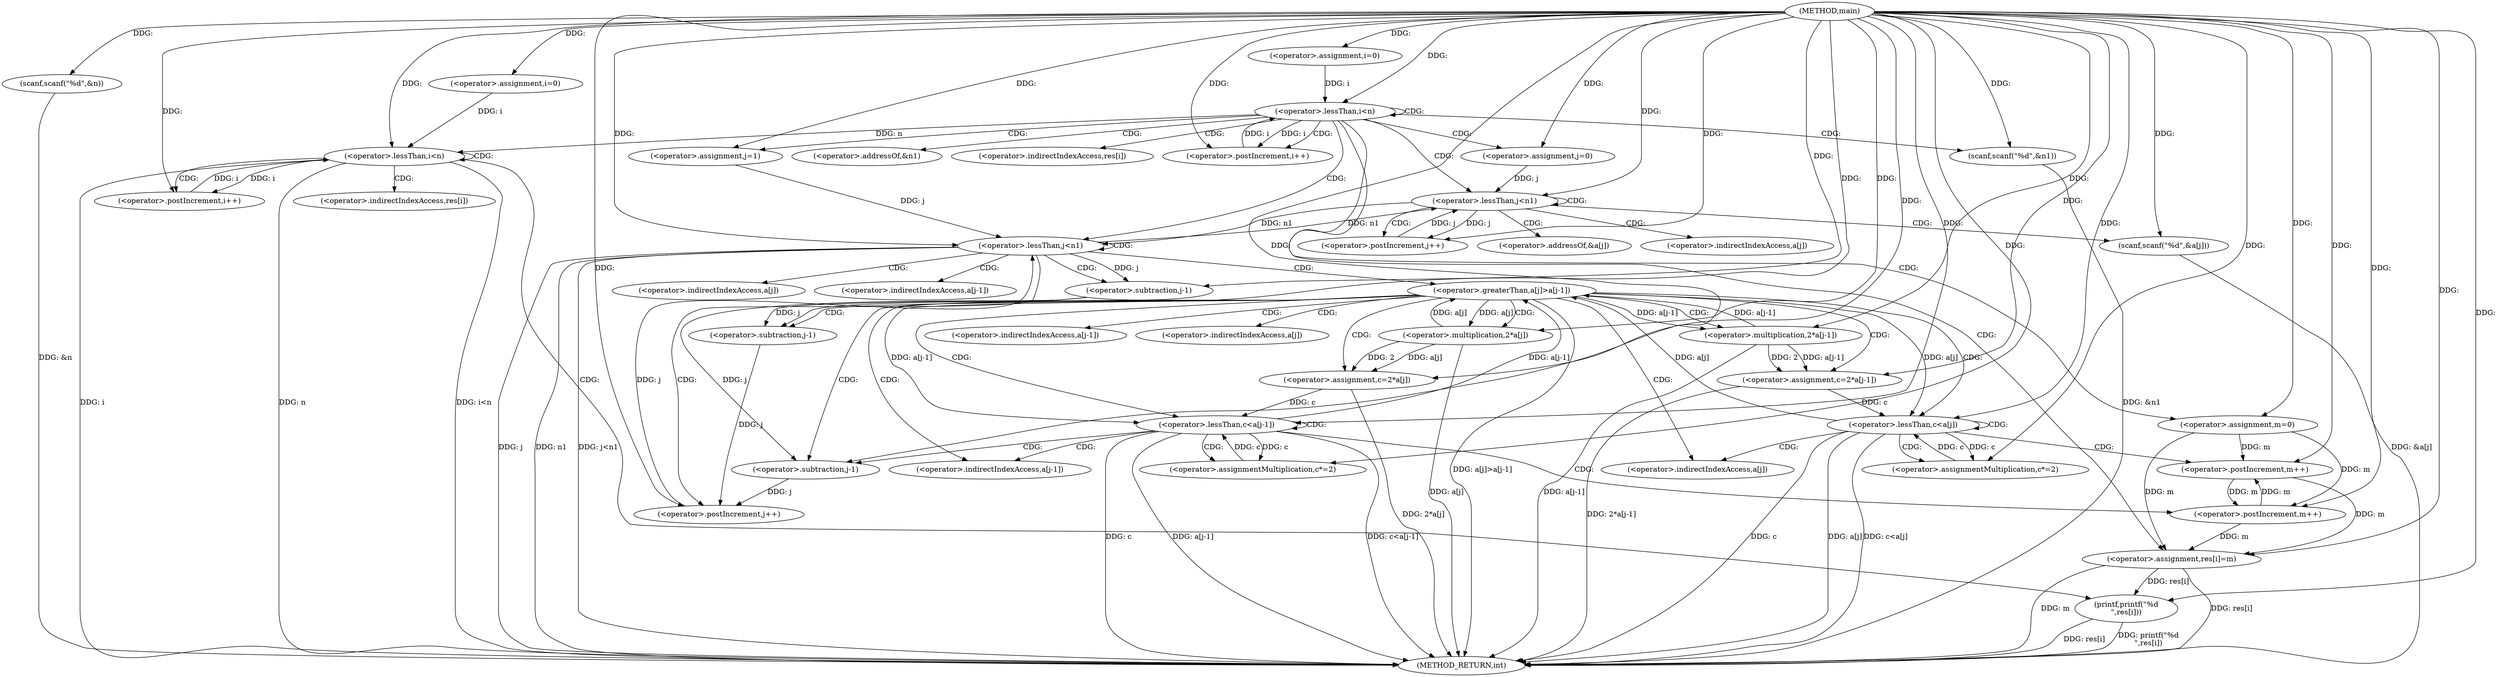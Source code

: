 digraph "main" {  
"1000101" [label = "(METHOD,main)" ]
"1000229" [label = "(METHOD_RETURN,int)" ]
"1000109" [label = "(scanf,scanf(\"%d\",&n))" ]
"1000115" [label = "(<operator>.assignment,i=0)" ]
"1000118" [label = "(<operator>.lessThan,i<n)" ]
"1000121" [label = "(<operator>.postIncrement,i++)" ]
"1000216" [label = "(<operator>.assignment,i=0)" ]
"1000219" [label = "(<operator>.lessThan,i<n)" ]
"1000222" [label = "(<operator>.postIncrement,i++)" ]
"1000224" [label = "(printf,printf(\"%d\n\",res[i]))" ]
"1000124" [label = "(scanf,scanf(\"%d\",&n1))" ]
"1000210" [label = "(<operator>.assignment,res[i]=m)" ]
"1000130" [label = "(<operator>.assignment,j=0)" ]
"1000133" [label = "(<operator>.lessThan,j<n1)" ]
"1000136" [label = "(<operator>.postIncrement,j++)" ]
"1000138" [label = "(scanf,scanf(\"%d\",&a[j]))" ]
"1000152" [label = "(<operator>.lessThan,j<n1)" ]
"1000155" [label = "(<operator>.postIncrement,j++)" ]
"1000146" [label = "(<operator>.assignment,m=0)" ]
"1000149" [label = "(<operator>.assignment,j=1)" ]
"1000158" [label = "(<operator>.greaterThan,a[j]>a[j-1])" ]
"1000168" [label = "(<operator>.assignment,c=2*a[j-1])" ]
"1000177" [label = "(<operator>.lessThan,c<a[j])" ]
"1000183" [label = "(<operator>.postIncrement,m++)" ]
"1000185" [label = "(<operator>.assignmentMultiplication,c*=2)" ]
"1000190" [label = "(<operator>.assignment,c=2*a[j])" ]
"1000197" [label = "(<operator>.lessThan,c<a[j-1])" ]
"1000164" [label = "(<operator>.subtraction,j-1)" ]
"1000170" [label = "(<operator>.multiplication,2*a[j-1])" ]
"1000205" [label = "(<operator>.postIncrement,m++)" ]
"1000207" [label = "(<operator>.assignmentMultiplication,c*=2)" ]
"1000192" [label = "(<operator>.multiplication,2*a[j])" ]
"1000174" [label = "(<operator>.subtraction,j-1)" ]
"1000201" [label = "(<operator>.subtraction,j-1)" ]
"1000226" [label = "(<operator>.indirectIndexAccess,res[i])" ]
"1000126" [label = "(<operator>.addressOf,&n1)" ]
"1000211" [label = "(<operator>.indirectIndexAccess,res[i])" ]
"1000140" [label = "(<operator>.addressOf,&a[j])" ]
"1000141" [label = "(<operator>.indirectIndexAccess,a[j])" ]
"1000159" [label = "(<operator>.indirectIndexAccess,a[j])" ]
"1000162" [label = "(<operator>.indirectIndexAccess,a[j-1])" ]
"1000179" [label = "(<operator>.indirectIndexAccess,a[j])" ]
"1000172" [label = "(<operator>.indirectIndexAccess,a[j-1])" ]
"1000199" [label = "(<operator>.indirectIndexAccess,a[j-1])" ]
"1000194" [label = "(<operator>.indirectIndexAccess,a[j])" ]
  "1000109" -> "1000229"  [ label = "DDG: &n"] 
  "1000219" -> "1000229"  [ label = "DDG: i"] 
  "1000219" -> "1000229"  [ label = "DDG: n"] 
  "1000219" -> "1000229"  [ label = "DDG: i<n"] 
  "1000224" -> "1000229"  [ label = "DDG: res[i]"] 
  "1000224" -> "1000229"  [ label = "DDG: printf(\"%d\n\",res[i])"] 
  "1000124" -> "1000229"  [ label = "DDG: &n1"] 
  "1000152" -> "1000229"  [ label = "DDG: j"] 
  "1000152" -> "1000229"  [ label = "DDG: n1"] 
  "1000152" -> "1000229"  [ label = "DDG: j<n1"] 
  "1000210" -> "1000229"  [ label = "DDG: res[i]"] 
  "1000210" -> "1000229"  [ label = "DDG: m"] 
  "1000158" -> "1000229"  [ label = "DDG: a[j]>a[j-1]"] 
  "1000192" -> "1000229"  [ label = "DDG: a[j]"] 
  "1000190" -> "1000229"  [ label = "DDG: 2*a[j]"] 
  "1000197" -> "1000229"  [ label = "DDG: c"] 
  "1000197" -> "1000229"  [ label = "DDG: a[j-1]"] 
  "1000197" -> "1000229"  [ label = "DDG: c<a[j-1]"] 
  "1000170" -> "1000229"  [ label = "DDG: a[j-1]"] 
  "1000168" -> "1000229"  [ label = "DDG: 2*a[j-1]"] 
  "1000177" -> "1000229"  [ label = "DDG: c"] 
  "1000177" -> "1000229"  [ label = "DDG: a[j]"] 
  "1000177" -> "1000229"  [ label = "DDG: c<a[j]"] 
  "1000138" -> "1000229"  [ label = "DDG: &a[j]"] 
  "1000101" -> "1000109"  [ label = "DDG: "] 
  "1000101" -> "1000115"  [ label = "DDG: "] 
  "1000101" -> "1000216"  [ label = "DDG: "] 
  "1000115" -> "1000118"  [ label = "DDG: i"] 
  "1000121" -> "1000118"  [ label = "DDG: i"] 
  "1000101" -> "1000118"  [ label = "DDG: "] 
  "1000118" -> "1000121"  [ label = "DDG: i"] 
  "1000101" -> "1000121"  [ label = "DDG: "] 
  "1000101" -> "1000124"  [ label = "DDG: "] 
  "1000146" -> "1000210"  [ label = "DDG: m"] 
  "1000205" -> "1000210"  [ label = "DDG: m"] 
  "1000183" -> "1000210"  [ label = "DDG: m"] 
  "1000101" -> "1000210"  [ label = "DDG: "] 
  "1000216" -> "1000219"  [ label = "DDG: i"] 
  "1000222" -> "1000219"  [ label = "DDG: i"] 
  "1000101" -> "1000219"  [ label = "DDG: "] 
  "1000118" -> "1000219"  [ label = "DDG: n"] 
  "1000219" -> "1000222"  [ label = "DDG: i"] 
  "1000101" -> "1000222"  [ label = "DDG: "] 
  "1000101" -> "1000224"  [ label = "DDG: "] 
  "1000210" -> "1000224"  [ label = "DDG: res[i]"] 
  "1000101" -> "1000130"  [ label = "DDG: "] 
  "1000101" -> "1000138"  [ label = "DDG: "] 
  "1000130" -> "1000133"  [ label = "DDG: j"] 
  "1000136" -> "1000133"  [ label = "DDG: j"] 
  "1000101" -> "1000133"  [ label = "DDG: "] 
  "1000152" -> "1000133"  [ label = "DDG: n1"] 
  "1000133" -> "1000136"  [ label = "DDG: j"] 
  "1000101" -> "1000136"  [ label = "DDG: "] 
  "1000101" -> "1000146"  [ label = "DDG: "] 
  "1000101" -> "1000149"  [ label = "DDG: "] 
  "1000149" -> "1000152"  [ label = "DDG: j"] 
  "1000155" -> "1000152"  [ label = "DDG: j"] 
  "1000101" -> "1000152"  [ label = "DDG: "] 
  "1000133" -> "1000152"  [ label = "DDG: n1"] 
  "1000201" -> "1000155"  [ label = "DDG: j"] 
  "1000174" -> "1000155"  [ label = "DDG: j"] 
  "1000101" -> "1000155"  [ label = "DDG: "] 
  "1000192" -> "1000158"  [ label = "DDG: a[j]"] 
  "1000177" -> "1000158"  [ label = "DDG: a[j]"] 
  "1000197" -> "1000158"  [ label = "DDG: a[j-1]"] 
  "1000170" -> "1000158"  [ label = "DDG: a[j-1]"] 
  "1000170" -> "1000168"  [ label = "DDG: 2"] 
  "1000170" -> "1000168"  [ label = "DDG: a[j-1]"] 
  "1000101" -> "1000168"  [ label = "DDG: "] 
  "1000168" -> "1000177"  [ label = "DDG: c"] 
  "1000185" -> "1000177"  [ label = "DDG: c"] 
  "1000101" -> "1000177"  [ label = "DDG: "] 
  "1000158" -> "1000177"  [ label = "DDG: a[j]"] 
  "1000101" -> "1000185"  [ label = "DDG: "] 
  "1000192" -> "1000190"  [ label = "DDG: 2"] 
  "1000192" -> "1000190"  [ label = "DDG: a[j]"] 
  "1000152" -> "1000164"  [ label = "DDG: j"] 
  "1000101" -> "1000164"  [ label = "DDG: "] 
  "1000101" -> "1000170"  [ label = "DDG: "] 
  "1000158" -> "1000170"  [ label = "DDG: a[j-1]"] 
  "1000146" -> "1000183"  [ label = "DDG: m"] 
  "1000205" -> "1000183"  [ label = "DDG: m"] 
  "1000101" -> "1000183"  [ label = "DDG: "] 
  "1000177" -> "1000185"  [ label = "DDG: c"] 
  "1000101" -> "1000190"  [ label = "DDG: "] 
  "1000190" -> "1000197"  [ label = "DDG: c"] 
  "1000207" -> "1000197"  [ label = "DDG: c"] 
  "1000101" -> "1000197"  [ label = "DDG: "] 
  "1000158" -> "1000197"  [ label = "DDG: a[j-1]"] 
  "1000101" -> "1000207"  [ label = "DDG: "] 
  "1000101" -> "1000192"  [ label = "DDG: "] 
  "1000158" -> "1000192"  [ label = "DDG: a[j]"] 
  "1000146" -> "1000205"  [ label = "DDG: m"] 
  "1000183" -> "1000205"  [ label = "DDG: m"] 
  "1000101" -> "1000205"  [ label = "DDG: "] 
  "1000197" -> "1000207"  [ label = "DDG: c"] 
  "1000164" -> "1000174"  [ label = "DDG: j"] 
  "1000101" -> "1000174"  [ label = "DDG: "] 
  "1000164" -> "1000201"  [ label = "DDG: j"] 
  "1000101" -> "1000201"  [ label = "DDG: "] 
  "1000118" -> "1000211"  [ label = "CDG: "] 
  "1000118" -> "1000133"  [ label = "CDG: "] 
  "1000118" -> "1000149"  [ label = "CDG: "] 
  "1000118" -> "1000210"  [ label = "CDG: "] 
  "1000118" -> "1000126"  [ label = "CDG: "] 
  "1000118" -> "1000130"  [ label = "CDG: "] 
  "1000118" -> "1000146"  [ label = "CDG: "] 
  "1000118" -> "1000152"  [ label = "CDG: "] 
  "1000118" -> "1000118"  [ label = "CDG: "] 
  "1000118" -> "1000121"  [ label = "CDG: "] 
  "1000118" -> "1000124"  [ label = "CDG: "] 
  "1000219" -> "1000219"  [ label = "CDG: "] 
  "1000219" -> "1000222"  [ label = "CDG: "] 
  "1000219" -> "1000224"  [ label = "CDG: "] 
  "1000219" -> "1000226"  [ label = "CDG: "] 
  "1000133" -> "1000141"  [ label = "CDG: "] 
  "1000133" -> "1000133"  [ label = "CDG: "] 
  "1000133" -> "1000138"  [ label = "CDG: "] 
  "1000133" -> "1000136"  [ label = "CDG: "] 
  "1000133" -> "1000140"  [ label = "CDG: "] 
  "1000152" -> "1000164"  [ label = "CDG: "] 
  "1000152" -> "1000152"  [ label = "CDG: "] 
  "1000152" -> "1000159"  [ label = "CDG: "] 
  "1000152" -> "1000158"  [ label = "CDG: "] 
  "1000152" -> "1000155"  [ label = "CDG: "] 
  "1000152" -> "1000162"  [ label = "CDG: "] 
  "1000158" -> "1000174"  [ label = "CDG: "] 
  "1000158" -> "1000199"  [ label = "CDG: "] 
  "1000158" -> "1000197"  [ label = "CDG: "] 
  "1000158" -> "1000190"  [ label = "CDG: "] 
  "1000158" -> "1000201"  [ label = "CDG: "] 
  "1000158" -> "1000179"  [ label = "CDG: "] 
  "1000158" -> "1000194"  [ label = "CDG: "] 
  "1000158" -> "1000192"  [ label = "CDG: "] 
  "1000158" -> "1000172"  [ label = "CDG: "] 
  "1000158" -> "1000168"  [ label = "CDG: "] 
  "1000158" -> "1000170"  [ label = "CDG: "] 
  "1000158" -> "1000177"  [ label = "CDG: "] 
  "1000177" -> "1000183"  [ label = "CDG: "] 
  "1000177" -> "1000179"  [ label = "CDG: "] 
  "1000177" -> "1000185"  [ label = "CDG: "] 
  "1000177" -> "1000177"  [ label = "CDG: "] 
  "1000197" -> "1000199"  [ label = "CDG: "] 
  "1000197" -> "1000197"  [ label = "CDG: "] 
  "1000197" -> "1000201"  [ label = "CDG: "] 
  "1000197" -> "1000207"  [ label = "CDG: "] 
  "1000197" -> "1000205"  [ label = "CDG: "] 
}
